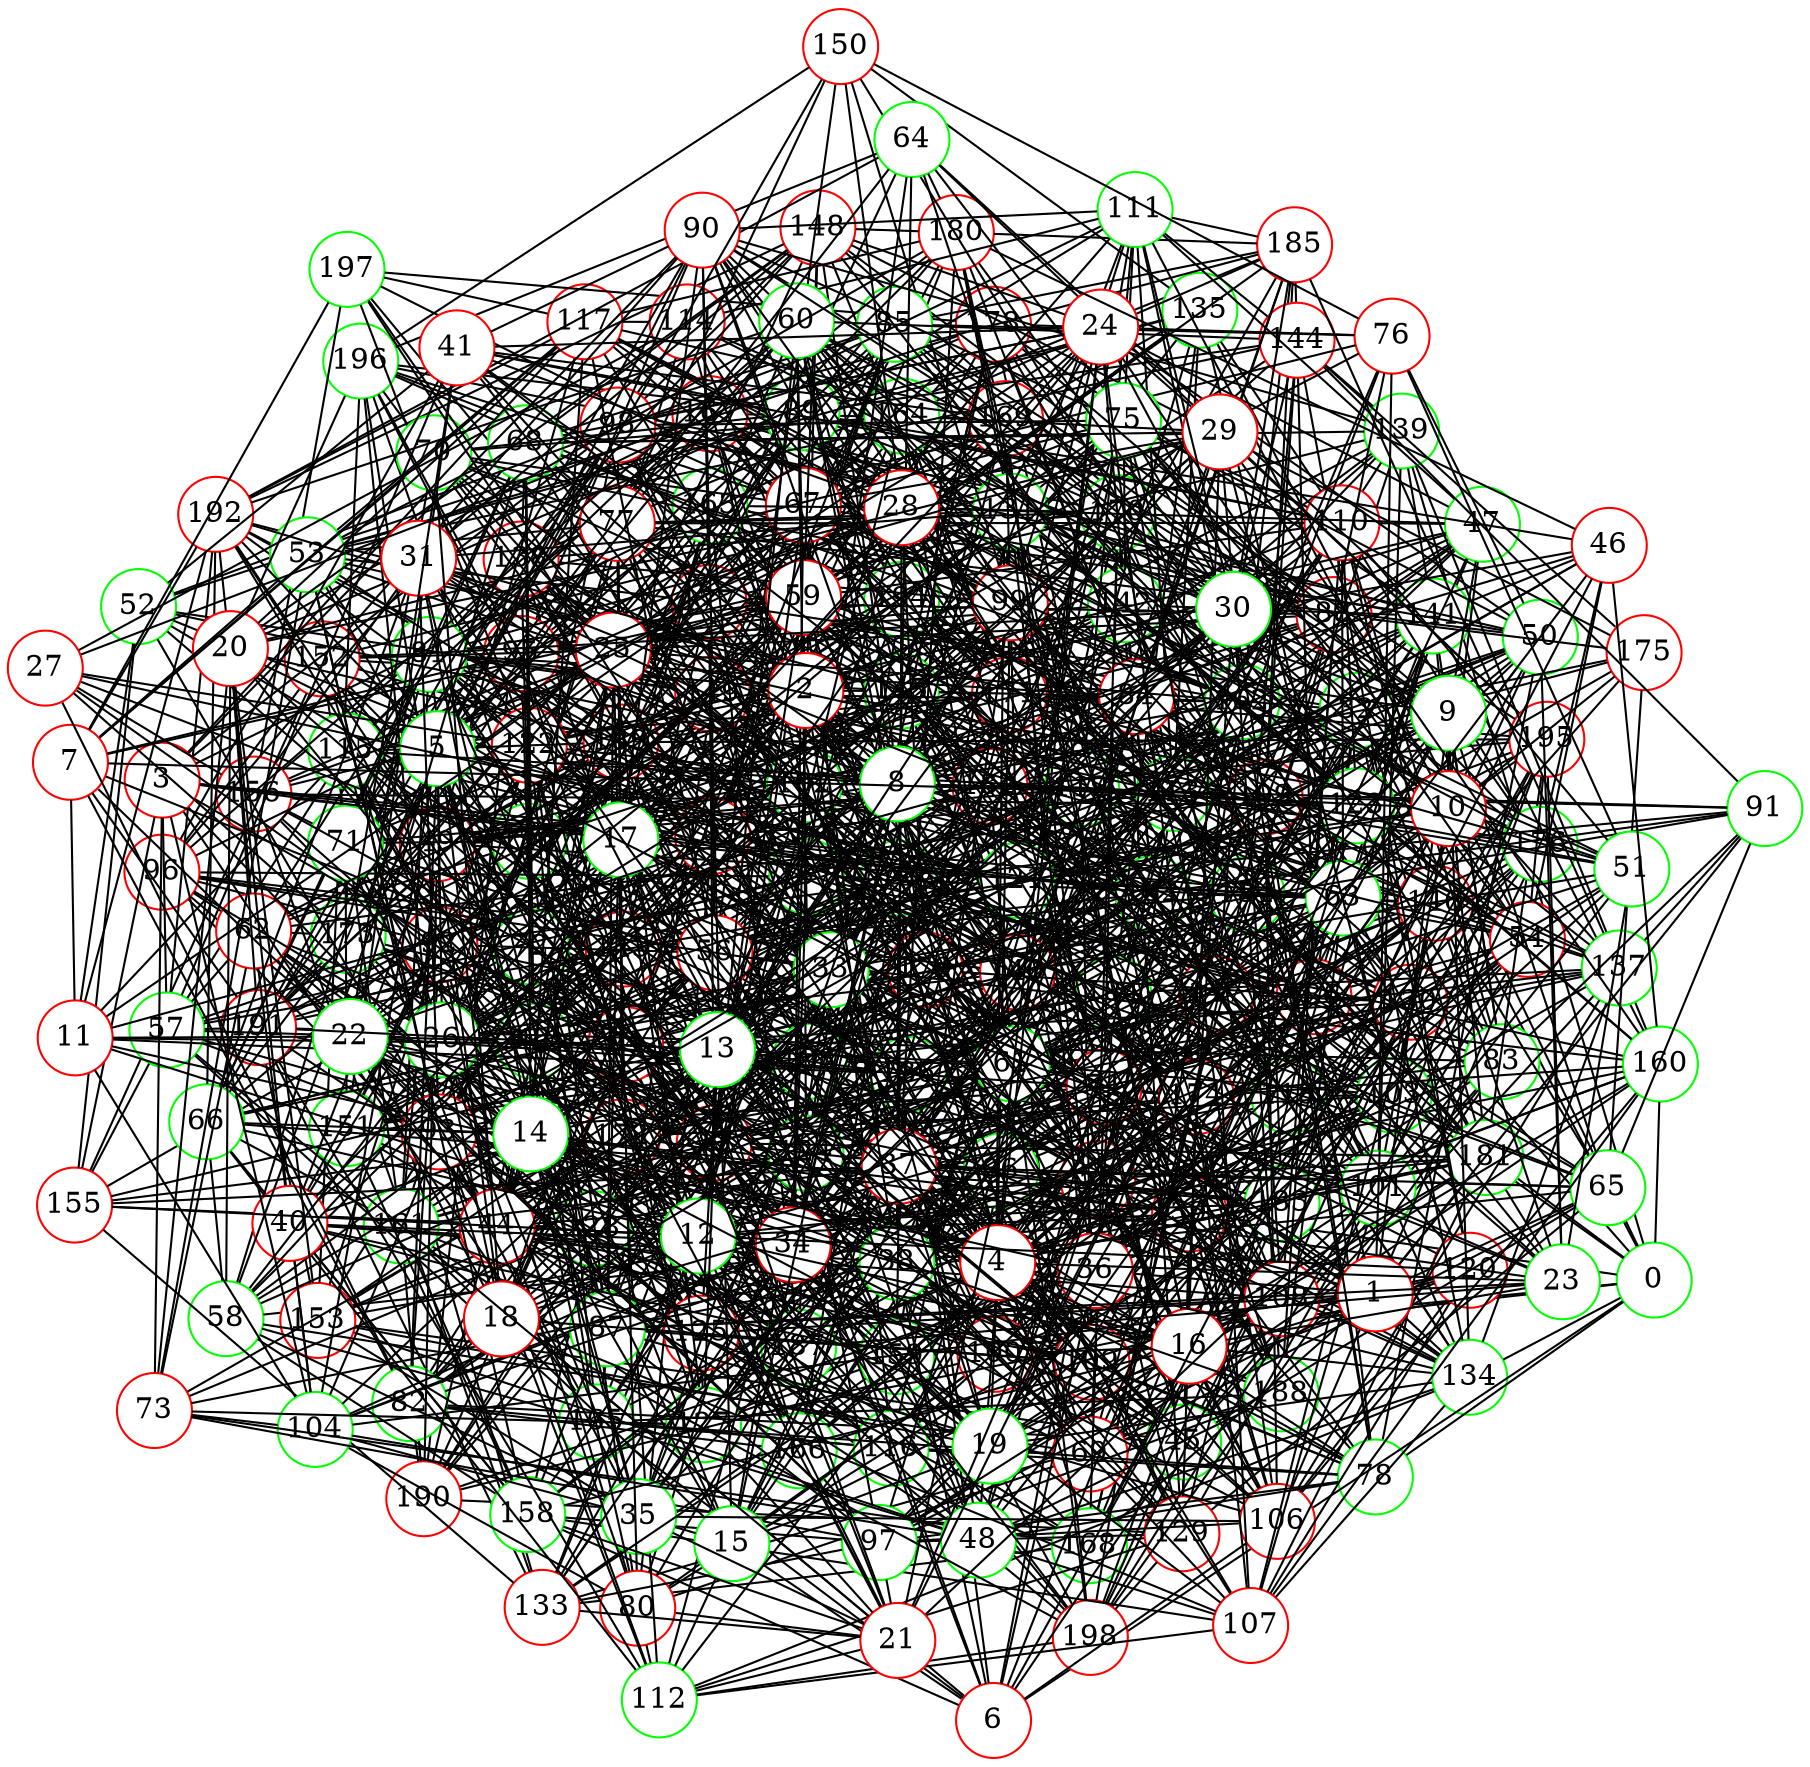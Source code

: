 graph {
graph ["layout"="fdp"]
node ["style"="filled","fillcolor"="white","fixedsize"="true","shape"="circle"]
"0" ["color"="green"]
"32" ["color"="green"]
"39" ["color"="red"]
"129" ["color"="red"]
"133" ["color"="red"]
"136" ["color"="green"]
"195" ["color"="red"]
"172" ["color"="red"]
"192" ["color"="red"]
"182" ["color"="green"]
"184" ["color"="green"]
"174" ["color"="red"]
"186" ["color"="red"]
"189" ["color"="red"]
"187" ["color"="green"]
"193" ["color"="green"]
"175" ["color"="red"]
"173" ["color"="green"]
"191" ["color"="red"]
"145" ["color"="green"]
"146" ["color"="red"]
"168" ["color"="green"]
"199" ["color"="red"]
"149" ["color"="red"]
"162" ["color"="green"]
"196" ["color"="green"]
"198" ["color"="red"]
"169" ["color"="red"]
"171" ["color"="red"]
"177" ["color"="red"]
"181" ["color"="green"]
"183" ["color"="green"]
"185" ["color"="red"]
"165" ["color"="green"]
"188" ["color"="green"]
"180" ["color"="red"]
"153" ["color"="red"]
"154" ["color"="green"]
"157" ["color"="green"]
"160" ["color"="green"]
"147" ["color"="red"]
"161" ["color"="green"]
"190" ["color"="red"]
"163" ["color"="green"]
"152" ["color"="red"]
"155" ["color"="red"]
"178" ["color"="red"]
"197" ["color"="green"]
"156" ["color"="red"]
"167" ["color"="red"]
"159" ["color"="green"]
"194" ["color"="green"]
"170" ["color"="green"]
"176" ["color"="green"]
"179" ["color"="red"]
"132" ["color"="red"]
"138" ["color"="red"]
"166" ["color"="green"]
"140" ["color"="red"]
"141" ["color"="green"]
"142" ["color"="green"]
"151" ["color"="green"]
"158" ["color"="green"]
"139" ["color"="green"]
"144" ["color"="red"]
"106" ["color"="red"]
"137" ["color"="green"]
"109" ["color"="red"]
"130" ["color"="red"]
"119" ["color"="green"]
"128" ["color"="green"]
"134" ["color"="green"]
"120" ["color"="red"]
"127" ["color"="green"]
"113" ["color"="green"]
"135" ["color"="green"]
"150" ["color"="red"]
"164" ["color"="green"]
"123" ["color"="green"]
"45" ["color"="green"]
"65" ["color"="green"]
"69" ["color"="red"]
"105" ["color"="red"]
"143" ["color"="red"]
"118" ["color"="green"]
"80" ["color"="red"]
"100" ["color"="red"]
"101" ["color"="green"]
"107" ["color"="red"]
"112" ["color"="green"]
"124" ["color"="green"]
"104" ["color"="green"]
"83" ["color"="green"]
"108" ["color"="red"]
"110" ["color"="red"]
"91" ["color"="green"]
"121" ["color"="green"]
"92" ["color"="red"]
"96" ["color"="red"]
"125" ["color"="red"]
"126" ["color"="green"]
"94" ["color"="red"]
"116" ["color"="green"]
"88" ["color"="red"]
"131" ["color"="green"]
"102" ["color"="green"]
"148" ["color"="red"]
"89" ["color"="green"]
"111" ["color"="green"]
"114" ["color"="red"]
"117" ["color"="red"]
"86" ["color"="green"]
"98" ["color"="red"]
"99" ["color"="red"]
"74" ["color"="red"]
"76" ["color"="red"]
"85" ["color"="green"]
"87" ["color"="green"]
"97" ["color"="green"]
"95" ["color"="red"]
"93" ["color"="red"]
"115" ["color"="green"]
"82" ["color"="green"]
"84" ["color"="red"]
"47" ["color"="green"]
"122" ["color"="red"]
"79" ["color"="green"]
"54" ["color"="red"]
"64" ["color"="green"]
"72" ["color"="green"]
"58" ["color"="green"]
"66" ["color"="green"]
"68" ["color"="green"]
"71" ["color"="green"]
"90" ["color"="red"]
"81" ["color"="green"]
"103" ["color"="green"]
"42" ["color"="green"]
"75" ["color"="green"]
"78" ["color"="green"]
"57" ["color"="green"]
"62" ["color"="red"]
"73" ["color"="red"]
"61" ["color"="green"]
"63" ["color"="green"]
"49" ["color"="red"]
"50" ["color"="green"]
"67" ["color"="red"]
"70" ["color"="green"]
"77" ["color"="red"]
"55" ["color"="red"]
"56" ["color"="red"]
"6" ["color"="red"]
"36" ["color"="red"]
"38" ["color"="green"]
"40" ["color"="red"]
"52" ["color"="green"]
"59" ["color"="red"]
"60" ["color"="green"]
"15" ["color"="green"]
"33" ["color"="green"]
"44" ["color"="red"]
"48" ["color"="green"]
"35" ["color"="green"]
"26" ["color"="green"]
"43" ["color"="red"]
"53" ["color"="green"]
"1" ["color"="red"]
"37" ["color"="red"]
"9" ["color"="green"]
"10" ["color"="red"]
"19" ["color"="green"]
"34" ["color"="red"]
"51" ["color"="green"]
"2" ["color"="red"]
"46" ["color"="red"]
"16" ["color"="red"]
"23" ["color"="green"]
"24" ["color"="red"]
"41" ["color"="red"]
"25" ["color"="red"]
"28" ["color"="red"]
"29" ["color"="red"]
"3" ["color"="red"]
"17" ["color"="green"]
"20" ["color"="red"]
"4" ["color"="red"]
"5" ["color"="green"]
"8" ["color"="green"]
"31" ["color"="red"]
"7" ["color"="red"]
"11" ["color"="red"]
"22" ["color"="green"]
"12" ["color"="green"]
"18" ["color"="red"]
"21" ["color"="red"]
"13" ["color"="green"]
"30" ["color"="green"]
"14" ["color"="green"]
"27" ["color"="red"]
"0" -- "32"
"0" -- "160"
"0" -- "130"
"0" -- "100"
"0" -- "132"
"0" -- "6"
"0" -- "134"
"0" -- "103"
"0" -- "43"
"0" -- "139"
"0" -- "78"
"0" -- "88"
"0" -- "159"
"32" -- "39"
"32" -- "42"
"32" -- "49"
"32" -- "177"
"32" -- "50"
"32" -- "83"
"32" -- "148"
"32" -- "117"
"32" -- "181"
"32" -- "118"
"32" -- "55"
"32" -- "119"
"32" -- "120"
"32" -- "184"
"32" -- "186"
"32" -- "126"
"39" -- "129"
"39" -- "132"
"39" -- "106"
"39" -- "172"
"39" -- "45"
"39" -- "47"
"39" -- "79"
"39" -- "143"
"39" -- "178"
"39" -- "54"
"39" -- "58"
"39" -- "127"
"129" -- "133"
"129" -- "198"
"129" -- "170"
"129" -- "174"
"129" -- "179"
"129" -- "186"
"129" -- "190"
"133" -- "136"
"133" -- "173"
"133" -- "145"
"133" -- "155"
"133" -- "156"
"133" -- "188"
"133" -- "159"
"133" -- "191"
"136" -- "195"
"136" -- "172"
"136" -- "174"
"136" -- "175"
"136" -- "184"
"172" -- "192"
"172" -- "182"
"182" -- "184"
"174" -- "186"
"174" -- "187"
"174" -- "189"
"186" -- "189"
"189" -- "192"
"189" -- "195"
"187" -- "193"
"187" -- "189"
"173" -- "191"
"145" -- "192"
"145" -- "146"
"145" -- "147"
"145" -- "152"
"145" -- "162"
"145" -- "178"
"145" -- "182"
"145" -- "188"
"145" -- "189"
"146" -- "168"
"146" -- "149"
"146" -- "184"
"146" -- "154"
"146" -- "186"
"146" -- "157"
"168" -- "199"
"168" -- "186"
"149" -- "162"
"149" -- "165"
"149" -- "174"
"149" -- "180"
"149" -- "153"
"162" -- "196"
"162" -- "198"
"162" -- "169"
"162" -- "177"
"162" -- "181"
"162" -- "185"
"169" -- "193"
"169" -- "171"
"171" -- "195"
"171" -- "189"
"177" -- "191"
"181" -- "195"
"181" -- "183"
"181" -- "186"
"183" -- "195"
"183" -- "198"
"183" -- "199"
"185" -- "199"
"185" -- "186"
"165" -- "188"
"180" -- "185"
"153" -- "196"
"153" -- "172"
"153" -- "184"
"153" -- "191"
"154" -- "181"
"154" -- "182"
"154" -- "188"
"157" -- "160"
"157" -- "165"
"157" -- "177"
"160" -- "162"
"160" -- "174"
"160" -- "183"
"147" -- "161"
"147" -- "162"
"147" -- "163"
"147" -- "168"
"147" -- "153"
"161" -- "171"
"161" -- "172"
"161" -- "190"
"190" -- "193"
"163" -- "173"
"163" -- "187"
"152" -- "161"
"152" -- "172"
"152" -- "182"
"152" -- "155"
"155" -- "172"
"178" -- "197"
"178" -- "181"
"178" -- "189"
"156" -- "197"
"156" -- "167"
"156" -- "187"
"167" -- "169"
"167" -- "171"
"167" -- "174"
"159" -- "194"
"194" -- "196"
"194" -- "199"
"170" -- "196"
"170" -- "176"
"170" -- "182"
"170" -- "186"
"176" -- "199"
"176" -- "177"
"179" -- "195"
"179" -- "197"
"179" -- "181"
"179" -- "187"
"132" -- "138"
"132" -- "139"
"132" -- "172"
"132" -- "141"
"132" -- "175"
"132" -- "185"
"132" -- "190"
"138" -- "193"
"138" -- "166"
"138" -- "170"
"138" -- "140"
"138" -- "174"
"138" -- "179"
"138" -- "185"
"138" -- "186"
"138" -- "157"
"138" -- "189"
"138" -- "190"
"138" -- "191"
"166" -- "171"
"166" -- "172"
"166" -- "174"
"166" -- "176"
"166" -- "182"
"166" -- "186"
"140" -- "194"
"140" -- "198"
"140" -- "141"
"140" -- "145"
"140" -- "151"
"140" -- "170"
"140" -- "177"
"140" -- "182"
"140" -- "189"
"141" -- "160"
"141" -- "163"
"141" -- "167"
"141" -- "142"
"141" -- "178"
"141" -- "181"
"141" -- "183"
"141" -- "186"
"142" -- "160"
"142" -- "165"
"142" -- "182"
"142" -- "152"
"151" -- "193"
"151" -- "184"
"151" -- "158"
"158" -- "161"
"158" -- "194"
"158" -- "179"
"139" -- "160"
"139" -- "141"
"139" -- "144"
"139" -- "177"
"139" -- "147"
"139" -- "157"
"144" -- "199"
"144" -- "175"
"144" -- "154"
"106" -- "160"
"106" -- "199"
"106" -- "137"
"106" -- "109"
"106" -- "113"
"106" -- "120"
"106" -- "184"
"137" -- "193"
"137" -- "194"
"137" -- "171"
"137" -- "172"
"137" -- "146"
"137" -- "184"
"137" -- "185"
"109" -- "161"
"109" -- "193"
"109" -- "130"
"109" -- "169"
"109" -- "172"
"109" -- "149"
"109" -- "119"
"109" -- "120"
"109" -- "189"
"130" -- "194"
"130" -- "198"
"130" -- "147"
"130" -- "179"
"130" -- "149"
"130" -- "182"
"119" -- "128"
"119" -- "161"
"119" -- "163"
"119" -- "132"
"119" -- "134"
"119" -- "167"
"119" -- "176"
"119" -- "180"
"119" -- "183"
"119" -- "188"
"128" -- "130"
"128" -- "166"
"128" -- "198"
"128" -- "173"
"128" -- "183"
"128" -- "155"
"128" -- "158"
"128" -- "190"
"134" -- "193"
"134" -- "137"
"134" -- "142"
"134" -- "179"
"134" -- "182"
"134" -- "183"
"134" -- "157"
"120" -- "144"
"120" -- "142"
"120" -- "127"
"127" -- "161"
"127" -- "165"
"127" -- "147"
"127" -- "184"
"127" -- "159"
"113" -- "128"
"113" -- "193"
"113" -- "194"
"113" -- "135"
"113" -- "199"
"113" -- "149"
"113" -- "151"
"113" -- "164"
"113" -- "170"
"113" -- "172"
"113" -- "181"
"113" -- "184"
"113" -- "123"
"135" -- "169"
"135" -- "145"
"135" -- "150"
"135" -- "184"
"135" -- "189"
"135" -- "159"
"150" -- "162"
"150" -- "196"
"164" -- "170"
"164" -- "171"
"164" -- "185"
"164" -- "188"
"164" -- "191"
"123" -- "132"
"123" -- "164"
"123" -- "134"
"123" -- "141"
"123" -- "178"
"123" -- "156"
"45" -- "65"
"45" -- "193"
"45" -- "195"
"45" -- "137"
"45" -- "74"
"45" -- "171"
"45" -- "108"
"45" -- "174"
"45" -- "82"
"45" -- "83"
"45" -- "121"
"45" -- "153"
"65" -- "129"
"65" -- "69"
"65" -- "105"
"65" -- "140"
"65" -- "175"
"65" -- "146"
"65" -- "86"
"65" -- "182"
"65" -- "91"
"69" -- "160"
"69" -- "167"
"69" -- "105"
"69" -- "80"
"69" -- "176"
"69" -- "116"
"69" -- "151"
"69" -- "88"
"69" -- "184"
"69" -- "157"
"69" -- "94"
"105" -- "164"
"105" -- "196"
"105" -- "109"
"105" -- "143"
"105" -- "113"
"105" -- "178"
"105" -- "180"
"105" -- "118"
"105" -- "182"
"143" -- "144"
"143" -- "177"
"143" -- "182"
"143" -- "151"
"143" -- "154"
"143" -- "191"
"118" -- "128"
"118" -- "163"
"118" -- "164"
"118" -- "198"
"118" -- "141"
"118" -- "119"
"80" -- "193"
"80" -- "100"
"80" -- "104"
"80" -- "105"
"80" -- "112"
"80" -- "83"
"80" -- "92"
"80" -- "126"
"100" -- "128"
"100" -- "101"
"100" -- "169"
"100" -- "147"
"100" -- "149"
"100" -- "118"
"100" -- "154"
"100" -- "190"
"101" -- "129"
"101" -- "195"
"101" -- "107"
"101" -- "140"
"101" -- "173"
"101" -- "176"
"101" -- "145"
"101" -- "154"
"107" -- "160"
"107" -- "134"
"107" -- "174"
"107" -- "112"
"107" -- "146"
"107" -- "147"
"107" -- "181"
"107" -- "120"
"107" -- "124"
"107" -- "157"
"107" -- "158"
"107" -- "159"
"112" -- "129"
"112" -- "134"
"112" -- "198"
"112" -- "172"
"112" -- "119"
"112" -- "124"
"112" -- "191"
"124" -- "194"
"124" -- "199"
"124" -- "170"
"124" -- "171"
"124" -- "174"
"124" -- "176"
"124" -- "146"
"124" -- "178"
"124" -- "152"
"104" -- "163"
"83" -- "132"
"83" -- "198"
"83" -- "169"
"83" -- "108"
"83" -- "141"
"83" -- "110"
"83" -- "174"
"83" -- "91"
"83" -- "187"
"83" -- "191"
"108" -- "130"
"108" -- "166"
"108" -- "140"
"108" -- "110"
"108" -- "174"
"108" -- "145"
"108" -- "179"
"108" -- "184"
"110" -- "135"
"110" -- "139"
"110" -- "140"
"110" -- "142"
"110" -- "176"
"110" -- "113"
"110" -- "146"
"110" -- "123"
"110" -- "127"
"91" -- "144"
"91" -- "132"
"91" -- "182"
"91" -- "199"
"91" -- "121"
"91" -- "137"
"121" -- "162"
"121" -- "146"
"121" -- "123"
"121" -- "156"
"121" -- "188"
"92" -- "96"
"92" -- "166"
"92" -- "105"
"92" -- "169"
"92" -- "142"
"92" -- "151"
"92" -- "153"
"92" -- "94"
"92" -- "191"
"96" -- "140"
"96" -- "143"
"96" -- "152"
"96" -- "125"
"96" -- "157"
"96" -- "159"
"125" -- "162"
"125" -- "133"
"125" -- "174"
"125" -- "146"
"125" -- "179"
"125" -- "126"
"125" -- "127"
"126" -- "129"
"126" -- "194"
"126" -- "196"
"126" -- "136"
"126" -- "142"
"126" -- "144"
"126" -- "179"
"126" -- "149"
"126" -- "187"
"94" -- "130"
"94" -- "166"
"94" -- "168"
"94" -- "105"
"94" -- "170"
"94" -- "173"
"94" -- "182"
"94" -- "154"
"94" -- "126"
"94" -- "190"
"94" -- "159"
"116" -- "165"
"116" -- "199"
"116" -- "141"
"116" -- "173"
"116" -- "176"
"116" -- "151"
"116" -- "120"
"116" -- "121"
"116" -- "191"
"88" -- "131"
"88" -- "102"
"88" -- "167"
"88" -- "175"
"88" -- "177"
"88" -- "148"
"88" -- "89"
"88" -- "188"
"131" -- "179"
"131" -- "180"
"131" -- "182"
"131" -- "188"
"102" -- "129"
"102" -- "143"
"102" -- "146"
"102" -- "148"
"102" -- "149"
"102" -- "154"
"102" -- "155"
"148" -- "192"
"148" -- "171"
"148" -- "175"
"148" -- "179"
"148" -- "180"
"89" -- "196"
"89" -- "135"
"89" -- "171"
"89" -- "110"
"89" -- "174"
"89" -- "111"
"89" -- "144"
"89" -- "180"
"89" -- "181"
"89" -- "154"
"89" -- "92"
"89" -- "191"
"111" -- "193"
"111" -- "162"
"111" -- "144"
"111" -- "113"
"111" -- "114"
"111" -- "149"
"111" -- "119"
"111" -- "121"
"111" -- "185"
"114" -- "161"
"114" -- "164"
"114" -- "117"
"114" -- "184"
"114" -- "138"
"114" -- "171"
"117" -- "192"
"117" -- "197"
"117" -- "199"
"117" -- "169"
"117" -- "171"
"117" -- "142"
"117" -- "176"
"117" -- "180"
"86" -- "98"
"86" -- "130"
"86" -- "102"
"86" -- "134"
"86" -- "199"
"86" -- "104"
"86" -- "106"
"86" -- "173"
"86" -- "175"
"86" -- "176"
"86" -- "146"
"86" -- "156"
"86" -- "158"
"98" -- "99"
"98" -- "131"
"98" -- "132"
"98" -- "136"
"98" -- "172"
"98" -- "148"
"98" -- "185"
"98" -- "126"
"99" -- "100"
"99" -- "101"
"99" -- "197"
"99" -- "167"
"99" -- "169"
"99" -- "138"
"99" -- "173"
"99" -- "111"
"99" -- "150"
"99" -- "121"
"99" -- "159"
"74" -- "130"
"74" -- "164"
"74" -- "168"
"74" -- "170"
"74" -- "76"
"74" -- "174"
"74" -- "179"
"74" -- "87"
"74" -- "186"
"74" -- "187"
"74" -- "93"
"74" -- "157"
"76" -- "178"
"76" -- "163"
"76" -- "85"
"76" -- "101"
"76" -- "150"
"76" -- "88"
"76" -- "184"
"85" -- "130"
"85" -- "195"
"85" -- "105"
"85" -- "177"
"85" -- "185"
"85" -- "123"
"85" -- "94"
"87" -- "96"
"87" -- "128"
"87" -- "97"
"87" -- "106"
"87" -- "171"
"87" -- "108"
"87" -- "109"
"87" -- "181"
"87" -- "189"
"87" -- "95"
"97" -- "129"
"97" -- "133"
"97" -- "166"
"97" -- "106"
"97" -- "108"
"97" -- "176"
"97" -- "181"
"97" -- "124"
"97" -- "188"
"97" -- "158"
"95" -- "194"
"95" -- "99"
"95" -- "163"
"95" -- "165"
"95" -- "170"
"95" -- "149"
"95" -- "182"
"95" -- "127"
"93" -- "128"
"93" -- "100"
"93" -- "196"
"93" -- "165"
"93" -- "168"
"93" -- "112"
"93" -- "115"
"93" -- "184"
"115" -- "128"
"115" -- "193"
"115" -- "131"
"115" -- "167"
"115" -- "199"
"115" -- "136"
"115" -- "171"
"115" -- "186"
"115" -- "125"
"82" -- "132"
"82" -- "102"
"82" -- "166"
"82" -- "136"
"82" -- "140"
"82" -- "172"
"82" -- "84"
"82" -- "116"
"82" -- "118"
"82" -- "92"
"82" -- "190"
"84" -- "130"
"84" -- "101"
"84" -- "145"
"84" -- "178"
"84" -- "147"
"84" -- "180"
"84" -- "118"
"84" -- "151"
"84" -- "185"
"84" -- "123"
"84" -- "159"
"47" -- "162"
"47" -- "136"
"47" -- "109"
"47" -- "110"
"47" -- "111"
"47" -- "113"
"47" -- "145"
"47" -- "146"
"47" -- "122"
"47" -- "94"
"122" -- "192"
"122" -- "197"
"122" -- "178"
"122" -- "151"
"122" -- "183"
"122" -- "184"
"122" -- "125"
"122" -- "126"
"122" -- "127"
"79" -- "192"
"79" -- "102"
"79" -- "166"
"79" -- "174"
"79" -- "83"
"79" -- "147"
"79" -- "179"
"79" -- "124"
"79" -- "93"
"79" -- "157"
"79" -- "159"
"54" -- "64"
"54" -- "97"
"54" -- "194"
"54" -- "131"
"54" -- "195"
"54" -- "165"
"54" -- "198"
"54" -- "135"
"54" -- "137"
"54" -- "106"
"54" -- "84"
"54" -- "119"
"54" -- "183"
"54" -- "122"
"54" -- "186"
"64" -- "192"
"64" -- "195"
"64" -- "180"
"64" -- "196"
"64" -- "72"
"64" -- "169"
"64" -- "141"
"64" -- "157"
"64" -- "79"
"72" -- "100"
"72" -- "198"
"72" -- "136"
"72" -- "138"
"72" -- "175"
"72" -- "116"
"72" -- "127"
"72" -- "191"
"58" -- "193"
"58" -- "66"
"58" -- "69"
"58" -- "165"
"58" -- "105"
"58" -- "81"
"58" -- "158"
"66" -- "192"
"66" -- "161"
"66" -- "98"
"66" -- "68"
"66" -- "173"
"66" -- "112"
"66" -- "81"
"66" -- "179"
"66" -- "149"
"66" -- "183"
"66" -- "158"
"68" -- "96"
"68" -- "162"
"68" -- "163"
"68" -- "71"
"68" -- "72"
"68" -- "138"
"68" -- "139"
"68" -- "147"
"68" -- "148"
"68" -- "85"
"71" -- "98"
"71" -- "195"
"71" -- "74"
"71" -- "109"
"71" -- "173"
"71" -- "112"
"71" -- "149"
"71" -- "151"
"71" -- "90"
"71" -- "94"
"71" -- "126"
"90" -- "194"
"90" -- "169"
"90" -- "139"
"90" -- "171"
"90" -- "173"
"90" -- "110"
"90" -- "111"
"90" -- "113"
"90" -- "177"
"90" -- "149"
"90" -- "152"
"90" -- "95"
"81" -- "161"
"81" -- "163"
"81" -- "102"
"81" -- "103"
"81" -- "143"
"81" -- "179"
"81" -- "84"
"81" -- "148"
"81" -- "180"
"81" -- "149"
"81" -- "122"
"103" -- "130"
"103" -- "195"
"103" -- "135"
"103" -- "137"
"103" -- "172"
"103" -- "145"
"103" -- "146"
"103" -- "118"
"103" -- "121"
"103" -- "187"
"103" -- "125"
"103" -- "157"
"103" -- "159"
"42" -- "192"
"42" -- "66"
"42" -- "68"
"42" -- "198"
"42" -- "72"
"42" -- "136"
"42" -- "75"
"42" -- "78"
"42" -- "79"
"42" -- "85"
"42" -- "156"
"42" -- "95"
"42" -- "165"
"42" -- "105"
"42" -- "57"
"42" -- "61"
"42" -- "125"
"42" -- "189"
"42" -- "190"
"42" -- "63"
"75" -- "98"
"75" -- "131"
"75" -- "136"
"75" -- "137"
"75" -- "108"
"75" -- "173"
"75" -- "142"
"75" -- "111"
"75" -- "176"
"75" -- "83"
"75" -- "121"
"75" -- "95"
"78" -- "97"
"78" -- "162"
"78" -- "165"
"78" -- "109"
"78" -- "116"
"78" -- "186"
"78" -- "124"
"57" -- "192"
"57" -- "165"
"57" -- "115"
"57" -- "121"
"57" -- "155"
"57" -- "93"
"57" -- "157"
"57" -- "62"
"57" -- "191"
"62" -- "99"
"62" -- "199"
"62" -- "104"
"62" -- "73"
"62" -- "76"
"62" -- "173"
"62" -- "81"
"62" -- "187"
"62" -- "124"
"62" -- "125"
"62" -- "126"
"73" -- "128"
"73" -- "97"
"73" -- "179"
"73" -- "104"
"73" -- "168"
"73" -- "127"
"61" -- "193"
"61" -- "132"
"61" -- "134"
"61" -- "198"
"61" -- "78"
"61" -- "146"
"61" -- "152"
"61" -- "92"
"61" -- "161"
"61" -- "98"
"61" -- "163"
"61" -- "164"
"61" -- "102"
"61" -- "103"
"61" -- "106"
"61" -- "114"
"61" -- "119"
"61" -- "185"
"61" -- "63"
"61" -- "127"
"63" -- "69"
"63" -- "136"
"63" -- "105"
"63" -- "74"
"63" -- "171"
"63" -- "110"
"63" -- "177"
"63" -- "179"
"63" -- "148"
"63" -- "182"
"63" -- "119"
"63" -- "151"
"63" -- "188"
"49" -- "192"
"49" -- "161"
"49" -- "162"
"49" -- "194"
"49" -- "132"
"49" -- "196"
"49" -- "102"
"49" -- "85"
"49" -- "117"
"49" -- "119"
"49" -- "88"
"49" -- "189"
"49" -- "94"
"49" -- "126"
"49" -- "190"
"49" -- "63"
"50" -- "98"
"50" -- "67"
"50" -- "100"
"50" -- "75"
"50" -- "76"
"50" -- "140"
"50" -- "77"
"50" -- "78"
"50" -- "79"
"50" -- "118"
"50" -- "119"
"50" -- "183"
"50" -- "184"
"67" -- "162"
"67" -- "164"
"67" -- "196"
"67" -- "70"
"67" -- "71"
"67" -- "169"
"67" -- "170"
"67" -- "115"
"67" -- "147"
"67" -- "116"
"67" -- "120"
"67" -- "90"
"67" -- "124"
"67" -- "189"
"70" -- "164"
"70" -- "77"
"70" -- "173"
"70" -- "142"
"70" -- "79"
"70" -- "146"
"70" -- "89"
"77" -- "131"
"77" -- "102"
"77" -- "170"
"77" -- "172"
"77" -- "173"
"77" -- "110"
"77" -- "179"
"77" -- "150"
"77" -- "183"
"77" -- "154"
"77" -- "93"
"77" -- "191"
"55" -- "160"
"55" -- "129"
"55" -- "162"
"55" -- "102"
"55" -- "134"
"55" -- "136"
"55" -- "169"
"55" -- "106"
"55" -- "170"
"55" -- "81"
"55" -- "145"
"55" -- "181"
"55" -- "56"
"55" -- "153"
"55" -- "124"
"55" -- "63"
"55" -- "95"
"56" -- "160"
"56" -- "101"
"56" -- "198"
"56" -- "105"
"56" -- "170"
"56" -- "141"
"56" -- "79"
"56" -- "177"
"56" -- "117"
"56" -- "150"
"56" -- "151"
"56" -- "58"
"56" -- "123"
"56" -- "92"
"56" -- "189"
"56" -- "94"
"56" -- "159"
"6" -- "36"
"6" -- "165"
"6" -- "38"
"6" -- "136"
"6" -- "106"
"6" -- "45"
"6" -- "15"
"6" -- "55"
"6" -- "183"
"6" -- "56"
"6" -- "57"
"6" -- "123"
"6" -- "189"
"6" -- "158"
"36" -- "160"
"36" -- "131"
"36" -- "102"
"36" -- "42"
"36" -- "175"
"36" -- "113"
"36" -- "179"
"36" -- "54"
"36" -- "118"
"36" -- "88"
"36" -- "121"
"36" -- "92"
"36" -- "93"
"36" -- "190"
"38" -- "65"
"38" -- "129"
"38" -- "162"
"38" -- "103"
"38" -- "40"
"38" -- "136"
"38" -- "73"
"38" -- "45"
"38" -- "173"
"38" -- "50"
"38" -- "52"
"38" -- "84"
"38" -- "149"
"38" -- "54"
"38" -- "86"
"38" -- "184"
"38" -- "59"
"40" -- "192"
"40" -- "104"
"40" -- "108"
"40" -- "143"
"40" -- "49"
"40" -- "89"
"40" -- "154"
"40" -- "92"
"40" -- "125"
"40" -- "158"
"40" -- "159"
"52" -- "178"
"52" -- "132"
"52" -- "85"
"52" -- "149"
"52" -- "56"
"52" -- "155"
"52" -- "157"
"59" -- "130"
"59" -- "135"
"59" -- "168"
"59" -- "106"
"59" -- "171"
"59" -- "110"
"59" -- "81"
"59" -- "84"
"59" -- "148"
"59" -- "185"
"59" -- "60"
"59" -- "92"
"59" -- "156"
"59" -- "125"
"59" -- "189"
"60" -- "96"
"60" -- "192"
"60" -- "193"
"60" -- "137"
"60" -- "170"
"60" -- "77"
"60" -- "144"
"60" -- "145"
"60" -- "115"
"60" -- "147"
"60" -- "179"
"60" -- "84"
"60" -- "88"
"60" -- "90"
"60" -- "154"
"60" -- "123"
"60" -- "189"
"60" -- "63"
"60" -- "95"
"15" -- "33"
"15" -- "161"
"15" -- "35"
"15" -- "100"
"15" -- "38"
"15" -- "42"
"15" -- "140"
"15" -- "109"
"15" -- "177"
"15" -- "115"
"15" -- "120"
"15" -- "184"
"15" -- "26"
"33" -- "96"
"33" -- "66"
"33" -- "68"
"33" -- "69"
"33" -- "70"
"33" -- "74"
"33" -- "107"
"33" -- "44"
"33" -- "108"
"33" -- "77"
"33" -- "79"
"33" -- "50"
"33" -- "178"
"33" -- "181"
"33" -- "121"
"33" -- "91"
"44" -- "193"
"44" -- "163"
"44" -- "168"
"44" -- "137"
"44" -- "109"
"44" -- "143"
"44" -- "48"
"44" -- "81"
"44" -- "52"
"44" -- "149"
"44" -- "55"
"44" -- "184"
"44" -- "92"
"44" -- "189"
"44" -- "62"
"44" -- "159"
"48" -- "130"
"48" -- "165"
"48" -- "134"
"48" -- "104"
"48" -- "136"
"48" -- "107"
"48" -- "77"
"48" -- "78"
"48" -- "113"
"48" -- "55"
"48" -- "56"
"48" -- "153"
"48" -- "188"
"48" -- "61"
"35" -- "104"
"35" -- "106"
"35" -- "140"
"35" -- "79"
"35" -- "113"
"35" -- "179"
"35" -- "153"
"35" -- "58"
"35" -- "154"
"35" -- "93"
"26" -- "128"
"26" -- "193"
"26" -- "132"
"26" -- "71"
"26" -- "140"
"26" -- "142"
"26" -- "79"
"26" -- "143"
"26" -- "80"
"26" -- "148"
"26" -- "149"
"26" -- "152"
"26" -- "89"
"26" -- "96"
"26" -- "33"
"26" -- "35"
"26" -- "99"
"26" -- "169"
"26" -- "42"
"26" -- "43"
"26" -- "172"
"26" -- "48"
"26" -- "58"
"26" -- "122"
"43" -- "130"
"43" -- "67"
"43" -- "139"
"43" -- "45"
"43" -- "173"
"43" -- "174"
"43" -- "48"
"43" -- "177"
"43" -- "53"
"43" -- "181"
"43" -- "183"
"43" -- "152"
"43" -- "122"
"43" -- "60"
"43" -- "188"
"43" -- "191"
"53" -- "68"
"53" -- "135"
"53" -- "72"
"53" -- "73"
"53" -- "77"
"53" -- "144"
"53" -- "145"
"53" -- "177"
"53" -- "117"
"53" -- "149"
"53" -- "89"
"53" -- "93"
"53" -- "157"
"53" -- "158"
"1" -- "65"
"1" -- "97"
"1" -- "36"
"1" -- "37"
"1" -- "104"
"1" -- "168"
"1" -- "9"
"1" -- "75"
"1" -- "139"
"1" -- "49"
"1" -- "179"
"1" -- "181"
"1" -- "122"
"1" -- "91"
"1" -- "125"
"37" -- "65"
"37" -- "136"
"37" -- "74"
"37" -- "78"
"37" -- "80"
"37" -- "147"
"37" -- "154"
"37" -- "155"
"37" -- "95"
"37" -- "159"
"37" -- "161"
"37" -- "100"
"37" -- "167"
"37" -- "104"
"37" -- "108"
"37" -- "109"
"37" -- "110"
"37" -- "49"
"37" -- "113"
"37" -- "180"
"37" -- "54"
"37" -- "183"
"9" -- "65"
"9" -- "131"
"9" -- "134"
"9" -- "39"
"9" -- "10"
"9" -- "140"
"9" -- "172"
"9" -- "142"
"9" -- "47"
"9" -- "48"
"9" -- "176"
"9" -- "113"
"9" -- "177"
"9" -- "114"
"9" -- "178"
"9" -- "83"
"9" -- "147"
"9" -- "179"
"9" -- "85"
"9" -- "90"
"10" -- "195"
"10" -- "132"
"10" -- "164"
"10" -- "101"
"10" -- "111"
"10" -- "143"
"10" -- "19"
"10" -- "51"
"10" -- "85"
"10" -- "186"
"10" -- "92"
"10" -- "61"
"10" -- "158"
"19" -- "161"
"19" -- "34"
"19" -- "37"
"19" -- "101"
"19" -- "134"
"19" -- "71"
"19" -- "42"
"19" -- "174"
"19" -- "114"
"19" -- "147"
"19" -- "181"
"19" -- "55"
"19" -- "153"
"19" -- "62"
"19" -- "159"
"34" -- "162"
"34" -- "67"
"34" -- "133"
"34" -- "198"
"34" -- "199"
"34" -- "40"
"34" -- "104"
"34" -- "169"
"34" -- "45"
"34" -- "141"
"34" -- "78"
"34" -- "81"
"34" -- "152"
"34" -- "121"
"34" -- "125"
"34" -- "157"
"51" -- "99"
"51" -- "101"
"51" -- "133"
"51" -- "171"
"51" -- "76"
"51" -- "140"
"51" -- "109"
"51" -- "110"
"51" -- "113"
"51" -- "149"
"51" -- "187"
"51" -- "61"
"2" -- "192"
"2" -- "34"
"2" -- "99"
"2" -- "36"
"2" -- "68"
"2" -- "38"
"2" -- "40"
"2" -- "10"
"2" -- "42"
"2" -- "170"
"2" -- "140"
"2" -- "46"
"2" -- "78"
"2" -- "174"
"2" -- "16"
"2" -- "81"
"2" -- "145"
"2" -- "117"
"2" -- "118"
"2" -- "24"
"2" -- "58"
"2" -- "122"
"2" -- "126"
"46" -- "160"
"46" -- "176"
"46" -- "113"
"46" -- "180"
"46" -- "54"
"46" -- "102"
"46" -- "168"
"46" -- "89"
"46" -- "141"
"46" -- "63"
"16" -- "160"
"16" -- "97"
"16" -- "131"
"16" -- "100"
"16" -- "134"
"16" -- "42"
"16" -- "44"
"16" -- "19"
"16" -- "180"
"16" -- "23"
"16" -- "55"
"16" -- "123"
"16" -- "93"
"16" -- "158"
"23" -- "33"
"23" -- "99"
"23" -- "195"
"23" -- "132"
"23" -- "50"
"23" -- "146"
"23" -- "51"
"23" -- "181"
"23" -- "182"
"23" -- "87"
"23" -- "187"
"23" -- "61"
"24" -- "128"
"24" -- "98"
"24" -- "68"
"24" -- "41"
"24" -- "171"
"24" -- "142"
"24" -- "174"
"24" -- "47"
"24" -- "50"
"24" -- "148"
"24" -- "54"
"24" -- "86"
"24" -- "25"
"24" -- "123"
"24" -- "28"
"24" -- "29"
"41" -- "96"
"41" -- "169"
"41" -- "77"
"41" -- "110"
"41" -- "145"
"41" -- "52"
"41" -- "55"
"41" -- "151"
"41" -- "57"
"41" -- "89"
"41" -- "90"
"41" -- "59"
"25" -- "32"
"25" -- "197"
"25" -- "70"
"25" -- "71"
"25" -- "199"
"25" -- "169"
"25" -- "138"
"25" -- "44"
"25" -- "79"
"25" -- "80"
"25" -- "118"
"25" -- "87"
"25" -- "88"
"25" -- "152"
"25" -- "59"
"25" -- "124"
"25" -- "127"
"28" -- "96"
"28" -- "163"
"28" -- "132"
"28" -- "37"
"28" -- "101"
"28" -- "167"
"28" -- "41"
"28" -- "47"
"28" -- "176"
"28" -- "51"
"28" -- "83"
"28" -- "179"
"28" -- "150"
"28" -- "90"
"28" -- "154"
"28" -- "156"
"29" -- "160"
"29" -- "97"
"29" -- "162"
"29" -- "67"
"29" -- "195"
"29" -- "68"
"29" -- "164"
"29" -- "102"
"29" -- "103"
"29" -- "140"
"29" -- "174"
"29" -- "143"
"29" -- "81"
"29" -- "152"
"3" -- "128"
"3" -- "98"
"3" -- "164"
"3" -- "165"
"3" -- "104"
"3" -- "73"
"3" -- "105"
"3" -- "17"
"3" -- "117"
"3" -- "182"
"3" -- "57"
"3" -- "90"
"3" -- "155"
"3" -- "124"
"17" -- "33"
"17" -- "129"
"17" -- "34"
"17" -- "131"
"17" -- "163"
"17" -- "196"
"17" -- "139"
"17" -- "172"
"17" -- "45"
"17" -- "81"
"17" -- "145"
"17" -- "179"
"17" -- "20"
"17" -- "24"
"17" -- "121"
"17" -- "90"
"17" -- "187"
"17" -- "124"
"17" -- "93"
"17" -- "125"
"17" -- "159"
"17" -- "191"
"20" -- "196"
"20" -- "73"
"20" -- "75"
"20" -- "178"
"20" -- "148"
"20" -- "180"
"20" -- "117"
"20" -- "153"
"20" -- "58"
"20" -- "187"
"20" -- "28"
"20" -- "124"
"20" -- "189"
"20" -- "62"
"20" -- "191"
"4" -- "5"
"4" -- "197"
"4" -- "134"
"4" -- "103"
"4" -- "8"
"4" -- "106"
"4" -- "141"
"4" -- "174"
"4" -- "143"
"4" -- "112"
"4" -- "146"
"4" -- "19"
"4" -- "147"
"4" -- "181"
"4" -- "86"
"4" -- "23"
"4" -- "183"
"4" -- "24"
"4" -- "57"
"4" -- "123"
"4" -- "93"
"4" -- "189"
"5" -- "64"
"5" -- "128"
"5" -- "192"
"5" -- "82"
"5" -- "85"
"5" -- "150"
"5" -- "87"
"5" -- "26"
"5" -- "92"
"5" -- "156"
"5" -- "98"
"5" -- "35"
"5" -- "166"
"5" -- "104"
"5" -- "43"
"5" -- "173"
"5" -- "177"
"5" -- "115"
"5" -- "180"
"5" -- "120"
"5" -- "121"
"5" -- "58"
"5" -- "122"
"5" -- "186"
"5" -- "189"
"8" -- "128"
"8" -- "65"
"8" -- "70"
"8" -- "72"
"8" -- "15"
"8" -- "86"
"8" -- "88"
"8" -- "26"
"8" -- "90"
"8" -- "29"
"8" -- "31"
"8" -- "95"
"8" -- "34"
"8" -- "35"
"8" -- "110"
"8" -- "47"
"8" -- "115"
"8" -- "54"
"8" -- "119"
"8" -- "57"
"8" -- "122"
"8" -- "186"
"8" -- "60"
"8" -- "190"
"31" -- "66"
"31" -- "131"
"31" -- "100"
"31" -- "132"
"31" -- "102"
"31" -- "140"
"31" -- "111"
"31" -- "145"
"31" -- "148"
"31" -- "87"
"31" -- "122"
"31" -- "156"
"31" -- "93"
"7" -- "192"
"7" -- "97"
"7" -- "197"
"7" -- "70"
"7" -- "72"
"7" -- "11"
"7" -- "113"
"7" -- "82"
"7" -- "53"
"7" -- "117"
"7" -- "59"
"7" -- "95"
"7" -- "191"
"11" -- "192"
"11" -- "177"
"11" -- "115"
"11" -- "36"
"11" -- "52"
"11" -- "132"
"11" -- "22"
"11" -- "104"
"11" -- "136"
"11" -- "12"
"11" -- "94"
"22" -- "97"
"22" -- "131"
"22" -- "68"
"22" -- "41"
"22" -- "42"
"22" -- "74"
"22" -- "106"
"22" -- "43"
"22" -- "145"
"22" -- "86"
"22" -- "119"
"22" -- "59"
"22" -- "187"
"12" -- "66"
"12" -- "162"
"12" -- "164"
"12" -- "133"
"12" -- "39"
"12" -- "136"
"12" -- "44"
"12" -- "172"
"12" -- "174"
"12" -- "16"
"12" -- "81"
"12" -- "18"
"12" -- "21"
"12" -- "181"
"12" -- "120"
"12" -- "186"
"12" -- "59"
"12" -- "155"
"12" -- "28"
"12" -- "95"
"18" -- "70"
"18" -- "198"
"18" -- "107"
"18" -- "109"
"18" -- "143"
"18" -- "49"
"18" -- "85"
"18" -- "22"
"18" -- "86"
"18" -- "121"
"18" -- "26"
"18" -- "123"
"18" -- "93"
"18" -- "94"
"21" -- "32"
"21" -- "97"
"21" -- "161"
"21" -- "35"
"21" -- "101"
"21" -- "133"
"21" -- "166"
"21" -- "72"
"21" -- "43"
"21" -- "143"
"21" -- "80"
"21" -- "112"
"21" -- "86"
"21" -- "88"
"21" -- "158"
"21" -- "127"
"13" -- "99"
"13" -- "196"
"13" -- "37"
"13" -- "69"
"13" -- "102"
"13" -- "104"
"13" -- "136"
"13" -- "170"
"13" -- "108"
"13" -- "45"
"13" -- "109"
"13" -- "46"
"13" -- "47"
"13" -- "79"
"13" -- "183"
"13" -- "153"
"13" -- "155"
"13" -- "124"
"13" -- "156"
"13" -- "125"
"13" -- "157"
"13" -- "30"
"13" -- "127"
"13" -- "191"
"30" -- "128"
"30" -- "131"
"30" -- "39"
"30" -- "169"
"30" -- "108"
"30" -- "78"
"30" -- "110"
"30" -- "79"
"30" -- "111"
"30" -- "144"
"30" -- "180"
"30" -- "119"
"30" -- "152"
"30" -- "185"
"30" -- "126"
"14" -- "128"
"14" -- "66"
"14" -- "194"
"14" -- "35"
"14" -- "68"
"14" -- "39"
"14" -- "71"
"14" -- "42"
"14" -- "44"
"14" -- "141"
"14" -- "80"
"14" -- "117"
"14" -- "23"
"14" -- "119"
"14" -- "151"
"14" -- "25"
"14" -- "58"
"14" -- "188"
"14" -- "30"
"14" -- "31"
"27" -- "33"
"27" -- "82"
"27" -- "114"
"27" -- "167"
"27" -- "121"
"27" -- "122"
"27" -- "43"
"27" -- "156"
"27" -- "173"
}